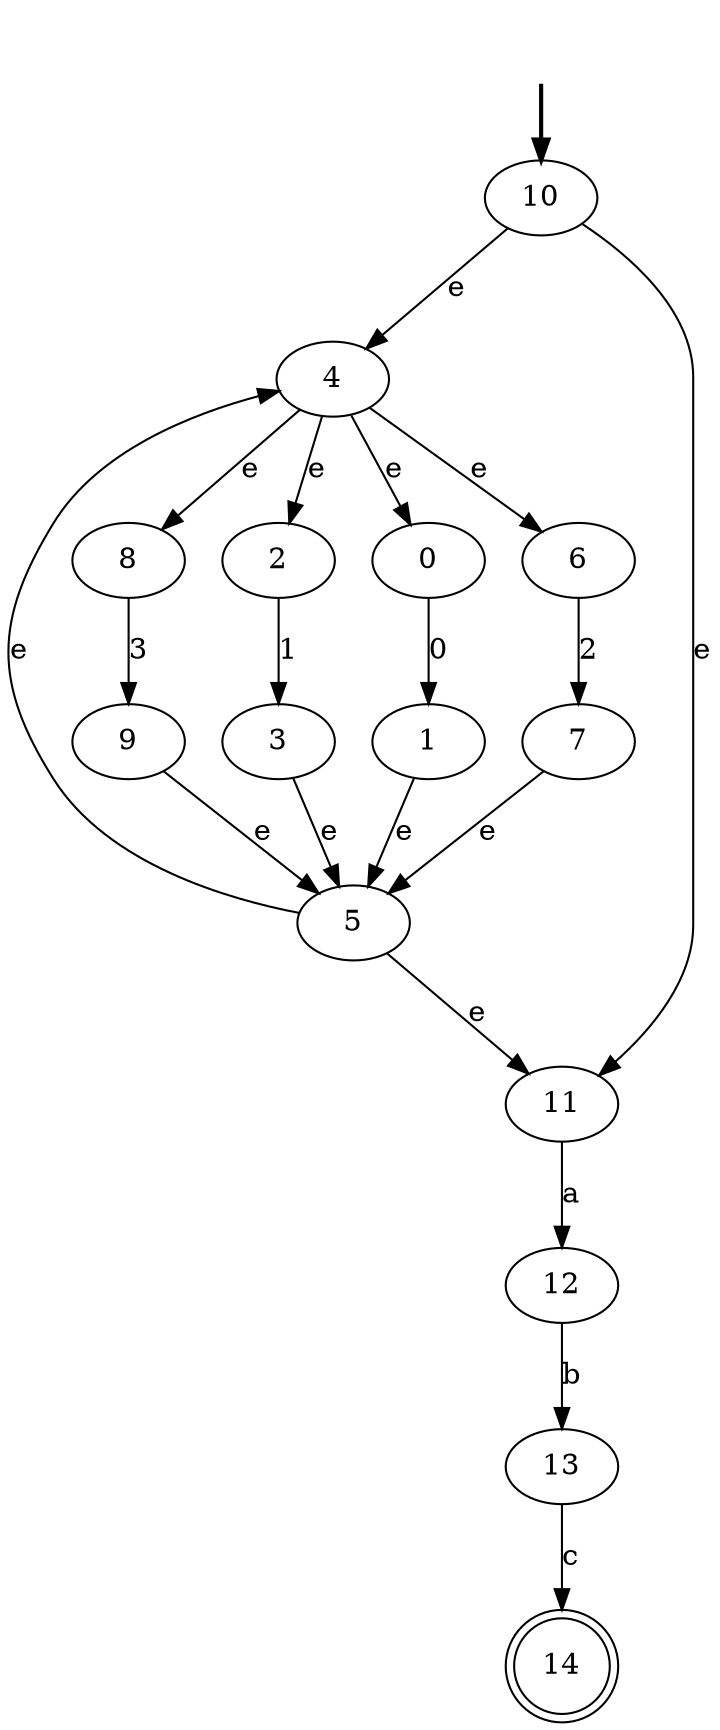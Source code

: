 digraph {
	fake0 [style=invisible]
	8
	2
	3
	10 [root=true]
	12
	13
	14 [shape=doublecircle]
	0
	7
	6
	5
	4
	9
	11
	1
	fake0 -> 10 [style=bold]
	0 -> 1 [label=0]
	2 -> 3 [label=1]
	4 -> 8 [label=e]
	4 -> 2 [label=e]
	4 -> 0 [label=e]
	4 -> 6 [label=e]
	1 -> 5 [label=e]
	3 -> 5 [label=e]
	6 -> 7 [label=2]
	7 -> 5 [label=e]
	8 -> 9 [label=3]
	9 -> 5 [label=e]
	10 -> 11 [label=e]
	10 -> 4 [label=e]
	5 -> 11 [label=e]
	5 -> 4 [label=e]
	11 -> 12 [label=a]
	12 -> 13 [label=b]
	13 -> 14 [label=c]
}
